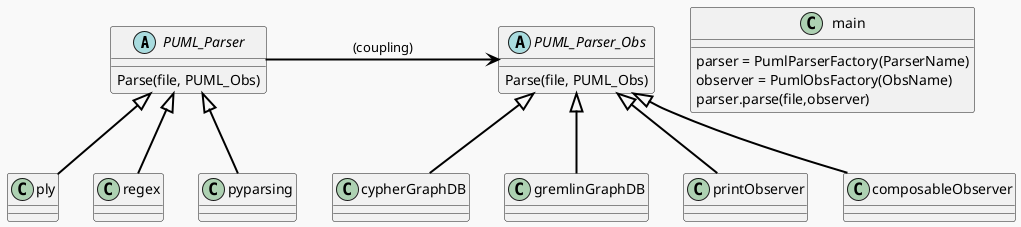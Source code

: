 @startuml DAG
skinparam packageStyle rectangle
skinparam shadowing false
skinparam backgroundColor #F9F9F9
skinparam packageBackgroundColor #DDDDDD
skinparam packageBorderColor #000000
skinparam arrowColor #000000
skinparam arrowThickness 2

abstract class PUML_Parser {
    Parse(file, PUML_Obs)
}
abstract class PUML_Parser_Obs {
    Parse(file, PUML_Obs)
}
class ply
class regex
class pyparsing
class cypherGraphDB
class gremlinGraphDB
class printObserver
class composableObserver
class main {
    parser = PumlParserFactory(ParserName) 
    observer = PumlObsFactory(ObsName)
    parser.parse(file,observer)
     
}

PUML_Parser <|-- ply   
PUML_Parser <|-- regex  
PUML_Parser <|-- pyparsing  

PUML_Parser_Obs <|-- cypherGraphDB
PUML_Parser_Obs <|-- gremlinGraphDB
PUML_Parser_Obs <|-- printObserver
PUML_Parser_Obs <|-- composableObserver

PUML_Parser -> PUML_Parser_Obs : (coupling)
@enduml